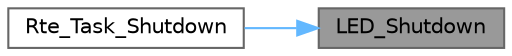 digraph "LED_Shutdown"
{
 // LATEX_PDF_SIZE
  bgcolor="transparent";
  edge [fontname=Helvetica,fontsize=10,labelfontname=Helvetica,labelfontsize=10];
  node [fontname=Helvetica,fontsize=10,shape=box,height=0.2,width=0.4];
  rankdir="RL";
  Node1 [id="Node000001",label="LED_Shutdown",height=0.2,width=0.4,color="gray40", fillcolor="grey60", style="filled", fontcolor="black",tooltip="Shutdown the LED module."];
  Node1 -> Node2 [id="edge1_Node000001_Node000002",dir="back",color="steelblue1",style="solid",tooltip=" "];
  Node2 [id="Node000002",label="Rte_Task_Shutdown",height=0.2,width=0.4,color="grey40", fillcolor="white", style="filled",URL="$_rte_8c.html#aabaa981a724d55a41f6e1880d38cda25",tooltip=" "];
}
